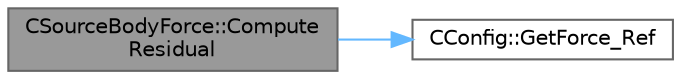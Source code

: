 digraph "CSourceBodyForce::ComputeResidual"
{
 // LATEX_PDF_SIZE
  bgcolor="transparent";
  edge [fontname=Helvetica,fontsize=10,labelfontname=Helvetica,labelfontsize=10];
  node [fontname=Helvetica,fontsize=10,shape=box,height=0.2,width=0.4];
  rankdir="LR";
  Node1 [id="Node000001",label="CSourceBodyForce::Compute\lResidual",height=0.2,width=0.4,color="gray40", fillcolor="grey60", style="filled", fontcolor="black",tooltip="Source term integration for a body force."];
  Node1 -> Node2 [id="edge1_Node000001_Node000002",color="steelblue1",style="solid",tooltip=" "];
  Node2 [id="Node000002",label="CConfig::GetForce_Ref",height=0.2,width=0.4,color="grey40", fillcolor="white", style="filled",URL="$classCConfig.html#a91b9b425585093c09d9cb40fed1df72f",tooltip="Get the value of the reference force for non-dimensionalization."];
}
